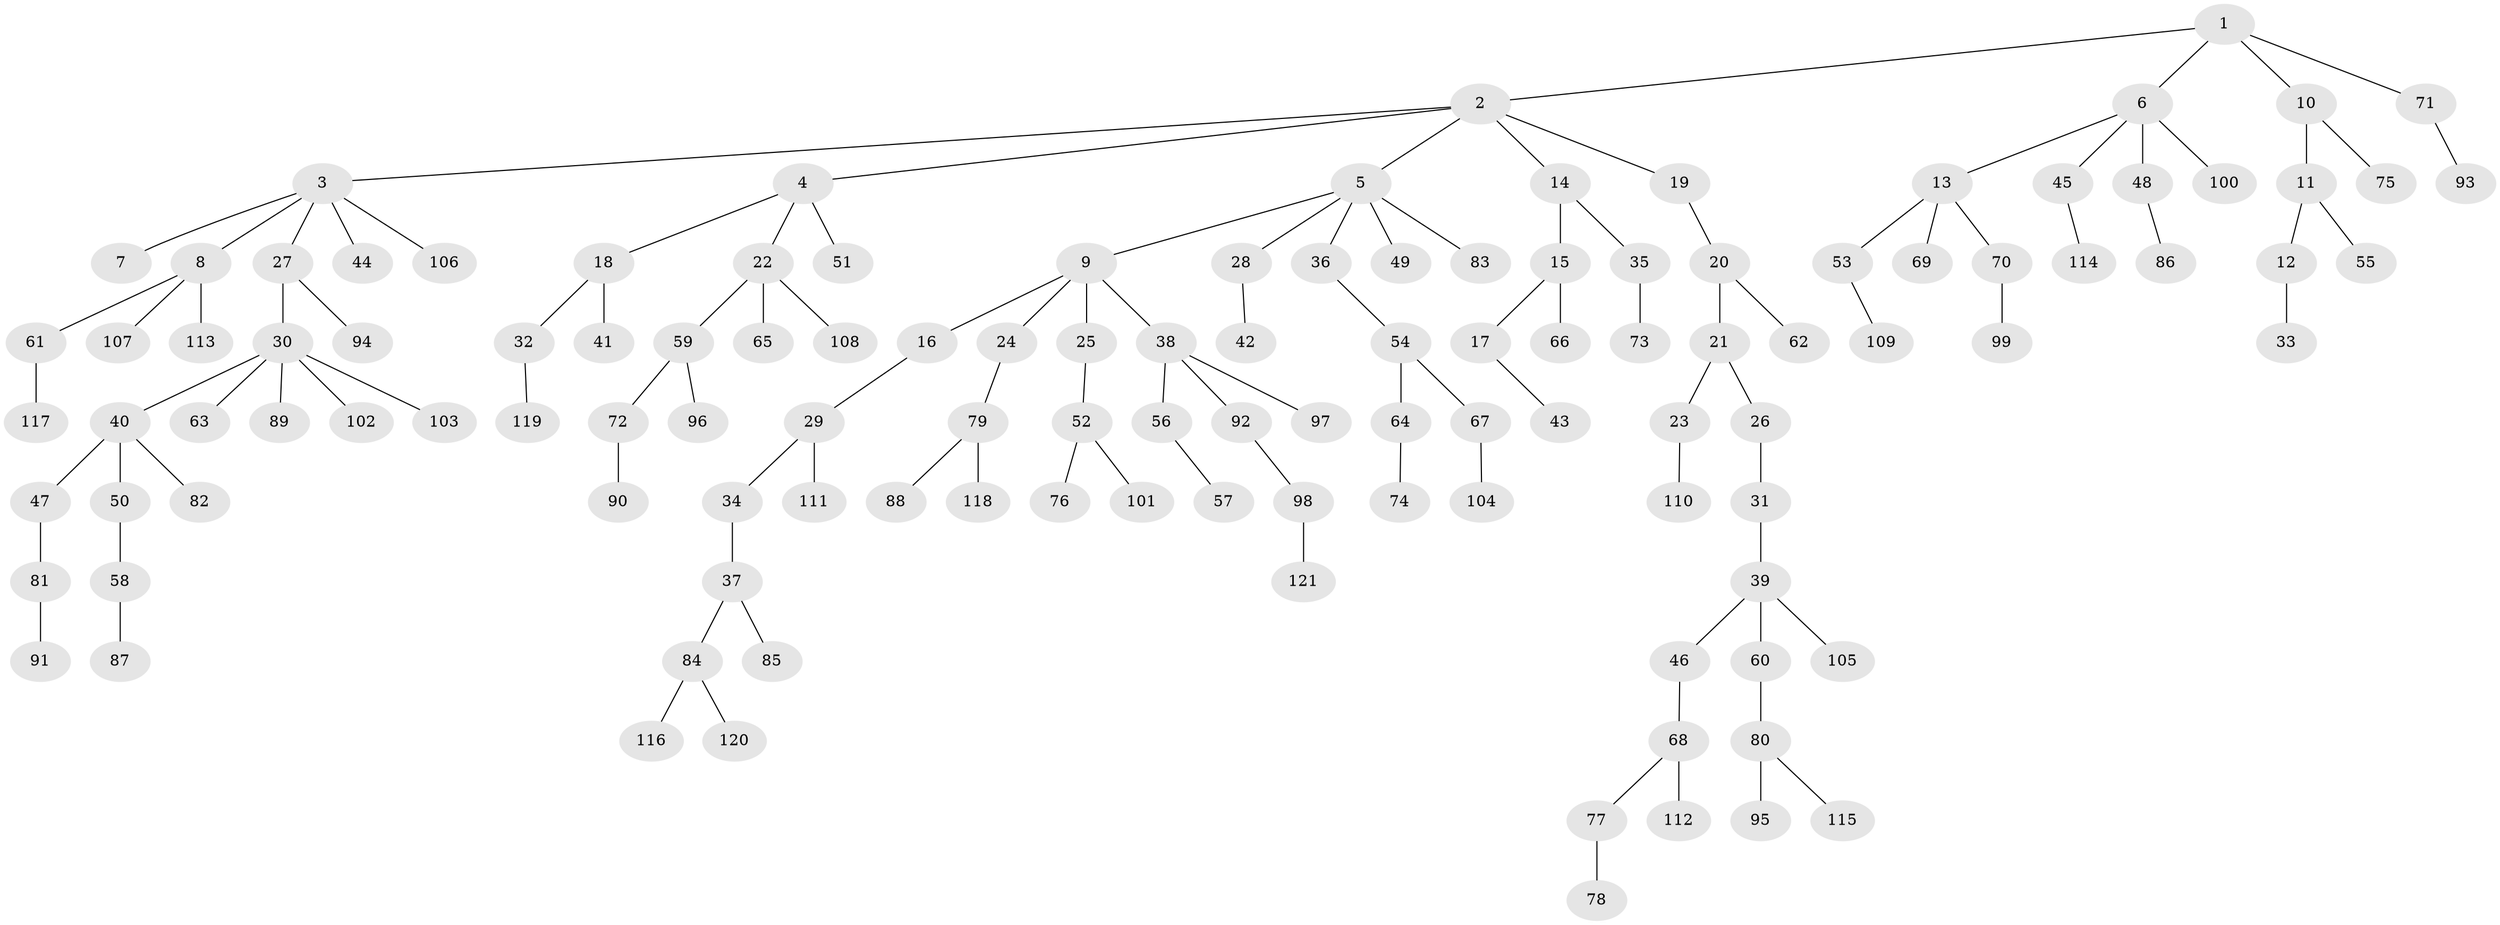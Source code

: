 // coarse degree distribution, {8: 0.011363636363636364, 7: 0.022727272727272728, 3: 0.17045454545454544, 6: 0.022727272727272728, 1: 0.6022727272727273, 5: 0.022727272727272728, 4: 0.03409090909090909, 2: 0.11363636363636363}
// Generated by graph-tools (version 1.1) at 2025/42/03/06/25 10:42:04]
// undirected, 121 vertices, 120 edges
graph export_dot {
graph [start="1"]
  node [color=gray90,style=filled];
  1;
  2;
  3;
  4;
  5;
  6;
  7;
  8;
  9;
  10;
  11;
  12;
  13;
  14;
  15;
  16;
  17;
  18;
  19;
  20;
  21;
  22;
  23;
  24;
  25;
  26;
  27;
  28;
  29;
  30;
  31;
  32;
  33;
  34;
  35;
  36;
  37;
  38;
  39;
  40;
  41;
  42;
  43;
  44;
  45;
  46;
  47;
  48;
  49;
  50;
  51;
  52;
  53;
  54;
  55;
  56;
  57;
  58;
  59;
  60;
  61;
  62;
  63;
  64;
  65;
  66;
  67;
  68;
  69;
  70;
  71;
  72;
  73;
  74;
  75;
  76;
  77;
  78;
  79;
  80;
  81;
  82;
  83;
  84;
  85;
  86;
  87;
  88;
  89;
  90;
  91;
  92;
  93;
  94;
  95;
  96;
  97;
  98;
  99;
  100;
  101;
  102;
  103;
  104;
  105;
  106;
  107;
  108;
  109;
  110;
  111;
  112;
  113;
  114;
  115;
  116;
  117;
  118;
  119;
  120;
  121;
  1 -- 2;
  1 -- 6;
  1 -- 10;
  1 -- 71;
  2 -- 3;
  2 -- 4;
  2 -- 5;
  2 -- 14;
  2 -- 19;
  3 -- 7;
  3 -- 8;
  3 -- 27;
  3 -- 44;
  3 -- 106;
  4 -- 18;
  4 -- 22;
  4 -- 51;
  5 -- 9;
  5 -- 28;
  5 -- 36;
  5 -- 49;
  5 -- 83;
  6 -- 13;
  6 -- 45;
  6 -- 48;
  6 -- 100;
  8 -- 61;
  8 -- 107;
  8 -- 113;
  9 -- 16;
  9 -- 24;
  9 -- 25;
  9 -- 38;
  10 -- 11;
  10 -- 75;
  11 -- 12;
  11 -- 55;
  12 -- 33;
  13 -- 53;
  13 -- 69;
  13 -- 70;
  14 -- 15;
  14 -- 35;
  15 -- 17;
  15 -- 66;
  16 -- 29;
  17 -- 43;
  18 -- 32;
  18 -- 41;
  19 -- 20;
  20 -- 21;
  20 -- 62;
  21 -- 23;
  21 -- 26;
  22 -- 59;
  22 -- 65;
  22 -- 108;
  23 -- 110;
  24 -- 79;
  25 -- 52;
  26 -- 31;
  27 -- 30;
  27 -- 94;
  28 -- 42;
  29 -- 34;
  29 -- 111;
  30 -- 40;
  30 -- 63;
  30 -- 89;
  30 -- 102;
  30 -- 103;
  31 -- 39;
  32 -- 119;
  34 -- 37;
  35 -- 73;
  36 -- 54;
  37 -- 84;
  37 -- 85;
  38 -- 56;
  38 -- 92;
  38 -- 97;
  39 -- 46;
  39 -- 60;
  39 -- 105;
  40 -- 47;
  40 -- 50;
  40 -- 82;
  45 -- 114;
  46 -- 68;
  47 -- 81;
  48 -- 86;
  50 -- 58;
  52 -- 76;
  52 -- 101;
  53 -- 109;
  54 -- 64;
  54 -- 67;
  56 -- 57;
  58 -- 87;
  59 -- 72;
  59 -- 96;
  60 -- 80;
  61 -- 117;
  64 -- 74;
  67 -- 104;
  68 -- 77;
  68 -- 112;
  70 -- 99;
  71 -- 93;
  72 -- 90;
  77 -- 78;
  79 -- 88;
  79 -- 118;
  80 -- 95;
  80 -- 115;
  81 -- 91;
  84 -- 116;
  84 -- 120;
  92 -- 98;
  98 -- 121;
}
